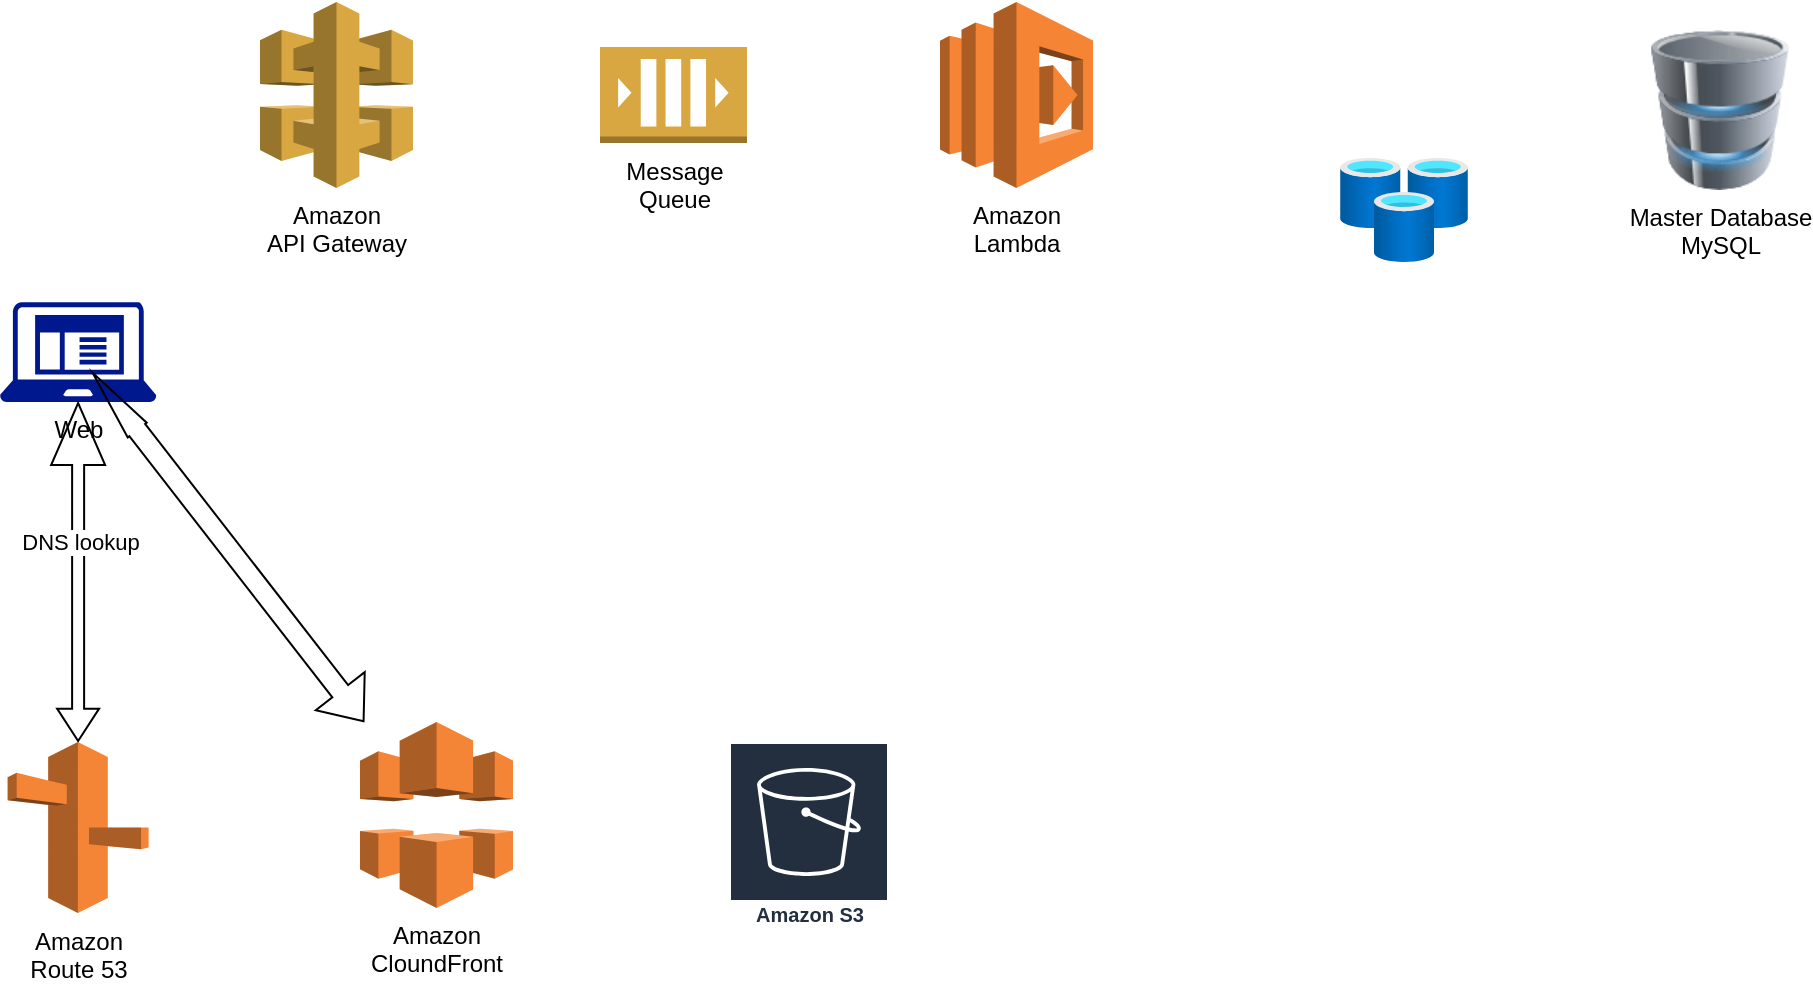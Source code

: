 <mxfile version="16.2.7" type="github">
  <diagram id="nTavoCozBwpmdaPDeNK8" name="Page-1">
    <mxGraphModel dx="1269" dy="1185" grid="1" gridSize="10" guides="1" tooltips="1" connect="1" arrows="1" fold="1" page="1" pageScale="1" pageWidth="1169" pageHeight="827" math="0" shadow="0">
      <root>
        <mxCell id="0" />
        <mxCell id="1" parent="0" />
        <mxCell id="ZmlAG-eg9Pxj-TcLlm6Z-1" value="Web&lt;br&gt;" style="sketch=0;aspect=fixed;pointerEvents=1;shadow=0;dashed=0;html=1;strokeColor=none;labelPosition=center;verticalLabelPosition=bottom;verticalAlign=top;align=center;fillColor=#00188D;shape=mxgraph.mscae.enterprise.client_application" parent="1" vertex="1">
          <mxGeometry x="180" y="340" width="78.13" height="50" as="geometry" />
        </mxCell>
        <mxCell id="ZmlAG-eg9Pxj-TcLlm6Z-2" value="Amazon&lt;br&gt;Route 53" style="outlineConnect=0;dashed=0;verticalLabelPosition=bottom;verticalAlign=top;align=center;html=1;shape=mxgraph.aws3.route_53;fillColor=#F58536;gradientColor=none;" parent="1" vertex="1">
          <mxGeometry x="183.81" y="560" width="70.5" height="85.5" as="geometry" />
        </mxCell>
        <mxCell id="ZmlAG-eg9Pxj-TcLlm6Z-3" value="Amazon&lt;br&gt;CloundFront&lt;br&gt;" style="outlineConnect=0;dashed=0;verticalLabelPosition=bottom;verticalAlign=top;align=center;html=1;shape=mxgraph.aws3.cloudfront;fillColor=#F58536;gradientColor=none;" parent="1" vertex="1">
          <mxGeometry x="360" y="550" width="76.5" height="93" as="geometry" />
        </mxCell>
        <mxCell id="ZmlAG-eg9Pxj-TcLlm6Z-5" value="Amazon S3" style="sketch=0;outlineConnect=0;fontColor=#232F3E;gradientColor=none;strokeColor=#ffffff;fillColor=#232F3E;dashed=0;verticalLabelPosition=middle;verticalAlign=bottom;align=center;html=1;whiteSpace=wrap;fontSize=10;fontStyle=1;spacing=3;shape=mxgraph.aws4.productIcon;prIcon=mxgraph.aws4.s3;" parent="1" vertex="1">
          <mxGeometry x="544.5" y="560" width="80" height="96.13" as="geometry" />
        </mxCell>
        <mxCell id="ZmlAG-eg9Pxj-TcLlm6Z-7" value="Amazon&lt;br&gt;API Gateway" style="outlineConnect=0;dashed=0;verticalLabelPosition=bottom;verticalAlign=top;align=center;html=1;shape=mxgraph.aws3.api_gateway;fillColor=#D9A741;gradientColor=none;" parent="1" vertex="1">
          <mxGeometry x="310" y="190" width="76.5" height="93" as="geometry" />
        </mxCell>
        <mxCell id="ZmlAG-eg9Pxj-TcLlm6Z-8" value="Amazon&lt;br&gt;Lambda" style="outlineConnect=0;dashed=0;verticalLabelPosition=bottom;verticalAlign=top;align=center;html=1;shape=mxgraph.aws3.lambda;fillColor=#F58534;gradientColor=none;" parent="1" vertex="1">
          <mxGeometry x="650" y="190" width="76.5" height="93" as="geometry" />
        </mxCell>
        <mxCell id="ZmlAG-eg9Pxj-TcLlm6Z-9" value="Message&lt;br&gt;Queue" style="outlineConnect=0;dashed=0;verticalLabelPosition=bottom;verticalAlign=top;align=center;html=1;shape=mxgraph.aws3.queue;fillColor=#D9A741;gradientColor=none;" parent="1" vertex="1">
          <mxGeometry x="480" y="212.5" width="73.5" height="48" as="geometry" />
        </mxCell>
        <mxCell id="ZmlAG-eg9Pxj-TcLlm6Z-10" value="Master Database&lt;br&gt;MySQL&lt;br&gt;" style="image;html=1;image=img/lib/clip_art/computers/Database_128x128.png" parent="1" vertex="1">
          <mxGeometry x="1000" y="204" width="80" height="80" as="geometry" />
        </mxCell>
        <mxCell id="ZmlAG-eg9Pxj-TcLlm6Z-11" value="" style="aspect=fixed;html=1;points=[];align=center;image;fontSize=12;image=img/lib/azure2/databases/Cache_Redis.svg;" parent="1" vertex="1">
          <mxGeometry x="850" y="268" width="64" height="52" as="geometry" />
        </mxCell>
        <mxCell id="-BVClp20yBoAwnYQ5BR0-3" value="" style="shape=flexArrow;endArrow=classic;startArrow=classic;html=1;rounded=0;startWidth=14;startSize=5.06;entryX=0.5;entryY=1;entryDx=0;entryDy=0;entryPerimeter=0;exitX=0.5;exitY=0;exitDx=0;exitDy=0;exitPerimeter=0;width=6;endSize=10;" edge="1" parent="1" source="ZmlAG-eg9Pxj-TcLlm6Z-2" target="ZmlAG-eg9Pxj-TcLlm6Z-1">
          <mxGeometry width="100" height="100" relative="1" as="geometry">
            <mxPoint x="158.13" y="500" as="sourcePoint" />
            <mxPoint x="258.13" y="400" as="targetPoint" />
          </mxGeometry>
        </mxCell>
        <mxCell id="-BVClp20yBoAwnYQ5BR0-4" value="DNS lookup&lt;br&gt;" style="edgeLabel;html=1;align=center;verticalAlign=middle;resizable=0;points=[];" vertex="1" connectable="0" parent="-BVClp20yBoAwnYQ5BR0-3">
          <mxGeometry x="0.176" y="-1" relative="1" as="geometry">
            <mxPoint as="offset" />
          </mxGeometry>
        </mxCell>
        <mxCell id="-BVClp20yBoAwnYQ5BR0-5" value="" style="shape=flexArrow;endArrow=classic;startArrow=classic;html=1;rounded=0;entryX=0.589;entryY=0.7;entryDx=0;entryDy=0;entryPerimeter=0;endWidth=1;endSize=11.77;" edge="1" parent="1" source="ZmlAG-eg9Pxj-TcLlm6Z-3" target="ZmlAG-eg9Pxj-TcLlm6Z-1">
          <mxGeometry width="100" height="100" relative="1" as="geometry">
            <mxPoint x="530" y="650" as="sourcePoint" />
            <mxPoint x="630" y="550" as="targetPoint" />
          </mxGeometry>
        </mxCell>
      </root>
    </mxGraphModel>
  </diagram>
</mxfile>
